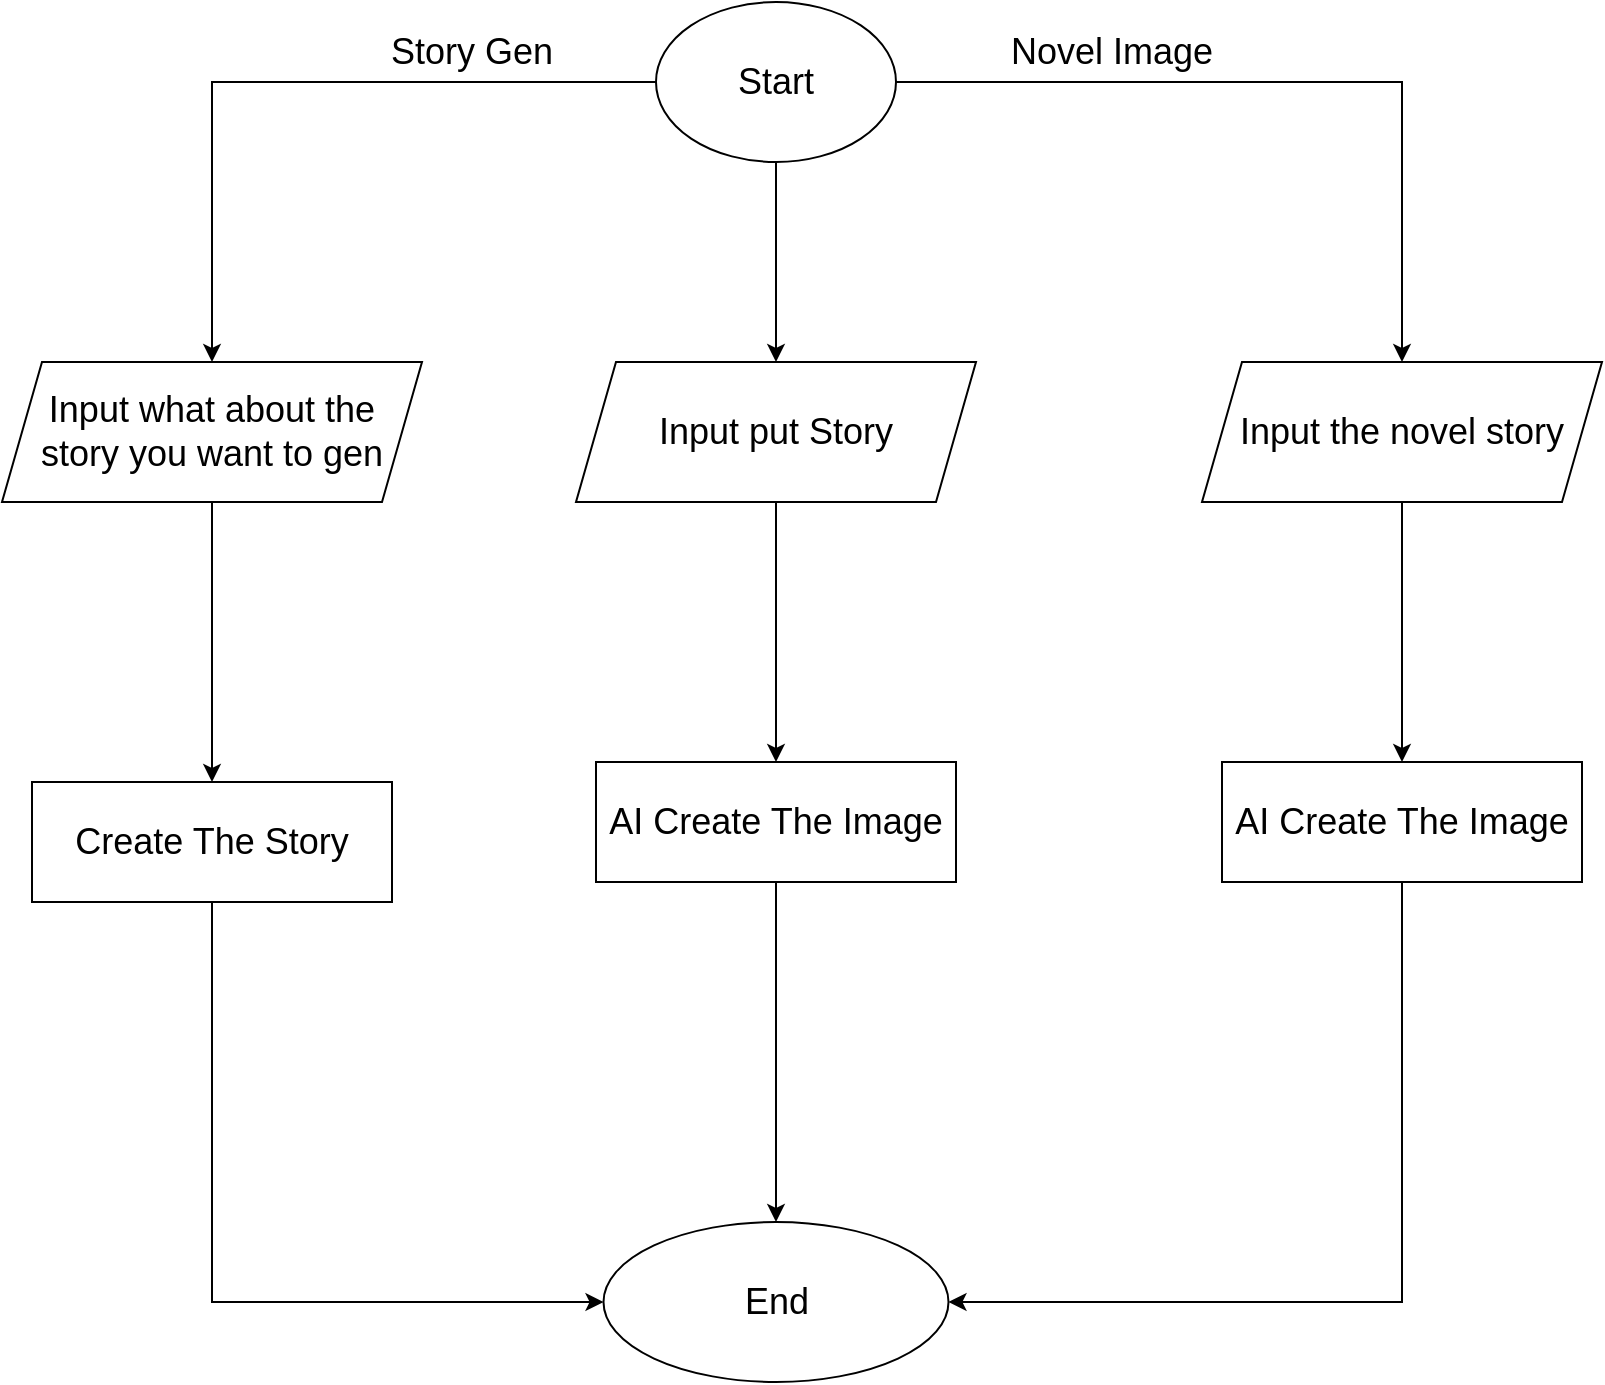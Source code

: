 <mxfile version="28.0.7">
  <diagram name="Page-1" id="aPRiSSTwlaxbYEbLmhu4">
    <mxGraphModel dx="1418" dy="832" grid="1" gridSize="10" guides="1" tooltips="1" connect="1" arrows="1" fold="1" page="1" pageScale="1" pageWidth="850" pageHeight="1100" math="0" shadow="0">
      <root>
        <mxCell id="0" />
        <mxCell id="1" parent="0" />
        <mxCell id="dMs1FkPfy6YzEfQXIENU-5" style="edgeStyle=orthogonalEdgeStyle;rounded=0;orthogonalLoop=1;jettySize=auto;html=1;entryX=0.5;entryY=0;entryDx=0;entryDy=0;" parent="1" source="dMs1FkPfy6YzEfQXIENU-1" target="dMs1FkPfy6YzEfQXIENU-4" edge="1">
          <mxGeometry relative="1" as="geometry" />
        </mxCell>
        <mxCell id="dMs1FkPfy6YzEfQXIENU-14" style="edgeStyle=orthogonalEdgeStyle;rounded=0;orthogonalLoop=1;jettySize=auto;html=1;entryX=0.5;entryY=0;entryDx=0;entryDy=0;" parent="1" source="dMs1FkPfy6YzEfQXIENU-1" target="dMs1FkPfy6YzEfQXIENU-13" edge="1">
          <mxGeometry relative="1" as="geometry" />
        </mxCell>
        <mxCell id="dMs1FkPfy6YzEfQXIENU-23" style="edgeStyle=orthogonalEdgeStyle;rounded=0;orthogonalLoop=1;jettySize=auto;html=1;entryX=0.5;entryY=0;entryDx=0;entryDy=0;" parent="1" source="dMs1FkPfy6YzEfQXIENU-1" target="dMs1FkPfy6YzEfQXIENU-22" edge="1">
          <mxGeometry relative="1" as="geometry" />
        </mxCell>
        <mxCell id="dMs1FkPfy6YzEfQXIENU-1" value="&lt;font style=&quot;font-size: 18px;&quot;&gt;Start&lt;/font&gt;" style="ellipse;whiteSpace=wrap;html=1;" parent="1" vertex="1">
          <mxGeometry x="357" y="20" width="120" height="80" as="geometry" />
        </mxCell>
        <mxCell id="dMs1FkPfy6YzEfQXIENU-7" style="edgeStyle=orthogonalEdgeStyle;rounded=0;orthogonalLoop=1;jettySize=auto;html=1;entryX=0.5;entryY=0;entryDx=0;entryDy=0;" parent="1" source="dMs1FkPfy6YzEfQXIENU-4" target="dMs1FkPfy6YzEfQXIENU-6" edge="1">
          <mxGeometry relative="1" as="geometry" />
        </mxCell>
        <mxCell id="dMs1FkPfy6YzEfQXIENU-4" value="&lt;font style=&quot;font-size: 18px;&quot;&gt;Input the novel story&lt;/font&gt;" style="shape=parallelogram;perimeter=parallelogramPerimeter;whiteSpace=wrap;html=1;fixedSize=1;" parent="1" vertex="1">
          <mxGeometry x="630" y="200" width="200" height="70" as="geometry" />
        </mxCell>
        <mxCell id="dMs1FkPfy6YzEfQXIENU-27" style="edgeStyle=orthogonalEdgeStyle;rounded=0;orthogonalLoop=1;jettySize=auto;html=1;entryX=1;entryY=0.5;entryDx=0;entryDy=0;" parent="1" source="dMs1FkPfy6YzEfQXIENU-6" target="dMs1FkPfy6YzEfQXIENU-8" edge="1">
          <mxGeometry relative="1" as="geometry">
            <Array as="points">
              <mxPoint x="730" y="670" />
            </Array>
          </mxGeometry>
        </mxCell>
        <mxCell id="dMs1FkPfy6YzEfQXIENU-6" value="&lt;font style=&quot;font-size: 18px;&quot;&gt;AI Create The Image&lt;/font&gt;" style="rounded=0;whiteSpace=wrap;html=1;" parent="1" vertex="1">
          <mxGeometry x="640" y="400" width="180" height="60" as="geometry" />
        </mxCell>
        <mxCell id="dMs1FkPfy6YzEfQXIENU-28" style="edgeStyle=orthogonalEdgeStyle;rounded=0;orthogonalLoop=1;jettySize=auto;html=1;exitX=0.5;exitY=1;exitDx=0;exitDy=0;" parent="1" source="dMs1FkPfy6YzEfQXIENU-15" target="dMs1FkPfy6YzEfQXIENU-8" edge="1">
          <mxGeometry relative="1" as="geometry">
            <Array as="points">
              <mxPoint x="135" y="670" />
            </Array>
          </mxGeometry>
        </mxCell>
        <mxCell id="dMs1FkPfy6YzEfQXIENU-8" value="&lt;font style=&quot;font-size: 18px;&quot;&gt;End&lt;/font&gt;" style="ellipse;whiteSpace=wrap;html=1;" parent="1" vertex="1">
          <mxGeometry x="330.75" y="630" width="172.5" height="80" as="geometry" />
        </mxCell>
        <mxCell id="dMs1FkPfy6YzEfQXIENU-10" value="&lt;font style=&quot;font-size: 18px;&quot;&gt;Novel Image&lt;/font&gt;" style="text;html=1;align=center;verticalAlign=middle;whiteSpace=wrap;rounded=0;" parent="1" vertex="1">
          <mxGeometry x="510" y="30" width="150" height="30" as="geometry" />
        </mxCell>
        <mxCell id="dMs1FkPfy6YzEfQXIENU-16" style="edgeStyle=orthogonalEdgeStyle;rounded=0;orthogonalLoop=1;jettySize=auto;html=1;entryX=0.5;entryY=0;entryDx=0;entryDy=0;" parent="1" source="dMs1FkPfy6YzEfQXIENU-13" target="dMs1FkPfy6YzEfQXIENU-15" edge="1">
          <mxGeometry relative="1" as="geometry" />
        </mxCell>
        <mxCell id="dMs1FkPfy6YzEfQXIENU-13" value="&lt;font style=&quot;font-size: 18px;&quot;&gt;Input what about&amp;nbsp;&lt;/font&gt;&lt;span style=&quot;font-size: 18px; background-color: transparent; color: light-dark(rgb(0, 0, 0), rgb(255, 255, 255));&quot;&gt;the&lt;/span&gt;&lt;div&gt;&lt;span style=&quot;font-size: 18px; background-color: transparent; color: light-dark(rgb(0, 0, 0), rgb(255, 255, 255));&quot;&gt;story you want to gen&lt;/span&gt;&lt;/div&gt;" style="shape=parallelogram;perimeter=parallelogramPerimeter;whiteSpace=wrap;html=1;fixedSize=1;" parent="1" vertex="1">
          <mxGeometry x="30" y="200" width="210" height="70" as="geometry" />
        </mxCell>
        <mxCell id="dMs1FkPfy6YzEfQXIENU-15" value="&lt;font style=&quot;font-size: 18px;&quot;&gt;Create The Story&lt;/font&gt;" style="rounded=0;whiteSpace=wrap;html=1;" parent="1" vertex="1">
          <mxGeometry x="45" y="410" width="180" height="60" as="geometry" />
        </mxCell>
        <mxCell id="dMs1FkPfy6YzEfQXIENU-21" value="&lt;font style=&quot;font-size: 18px;&quot;&gt;Story Gen&lt;/font&gt;" style="text;html=1;align=center;verticalAlign=middle;whiteSpace=wrap;rounded=0;" parent="1" vertex="1">
          <mxGeometry x="190" y="30" width="150" height="30" as="geometry" />
        </mxCell>
        <mxCell id="dMs1FkPfy6YzEfQXIENU-25" style="edgeStyle=orthogonalEdgeStyle;rounded=0;orthogonalLoop=1;jettySize=auto;html=1;entryX=0.5;entryY=0;entryDx=0;entryDy=0;" parent="1" source="dMs1FkPfy6YzEfQXIENU-22" target="dMs1FkPfy6YzEfQXIENU-24" edge="1">
          <mxGeometry relative="1" as="geometry" />
        </mxCell>
        <mxCell id="dMs1FkPfy6YzEfQXIENU-22" value="&lt;font style=&quot;font-size: 18px;&quot;&gt;Input put Story&lt;/font&gt;" style="shape=parallelogram;perimeter=parallelogramPerimeter;whiteSpace=wrap;html=1;fixedSize=1;" parent="1" vertex="1">
          <mxGeometry x="317" y="200" width="200" height="70" as="geometry" />
        </mxCell>
        <mxCell id="dMs1FkPfy6YzEfQXIENU-26" style="edgeStyle=orthogonalEdgeStyle;rounded=0;orthogonalLoop=1;jettySize=auto;html=1;entryX=0.5;entryY=0;entryDx=0;entryDy=0;" parent="1" source="dMs1FkPfy6YzEfQXIENU-24" target="dMs1FkPfy6YzEfQXIENU-8" edge="1">
          <mxGeometry relative="1" as="geometry" />
        </mxCell>
        <mxCell id="dMs1FkPfy6YzEfQXIENU-24" value="&lt;font style=&quot;font-size: 18px;&quot;&gt;AI Create The Image&lt;/font&gt;" style="rounded=0;whiteSpace=wrap;html=1;" parent="1" vertex="1">
          <mxGeometry x="327" y="400" width="180" height="60" as="geometry" />
        </mxCell>
      </root>
    </mxGraphModel>
  </diagram>
</mxfile>
